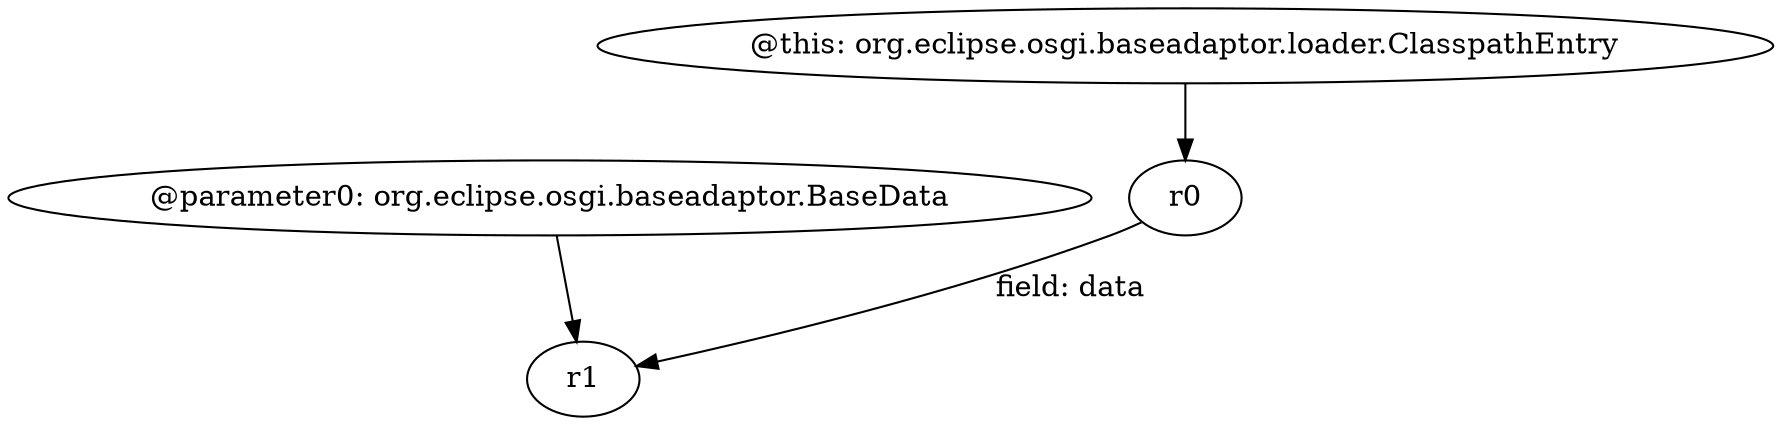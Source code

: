 digraph g {
0[label="r0"]
1[label="r1"]
0->1[label="field: data"]
2[label="@this: org.eclipse.osgi.baseadaptor.loader.ClasspathEntry"]
2->0[label=""]
3[label="@parameter0: org.eclipse.osgi.baseadaptor.BaseData"]
3->1[label=""]
}